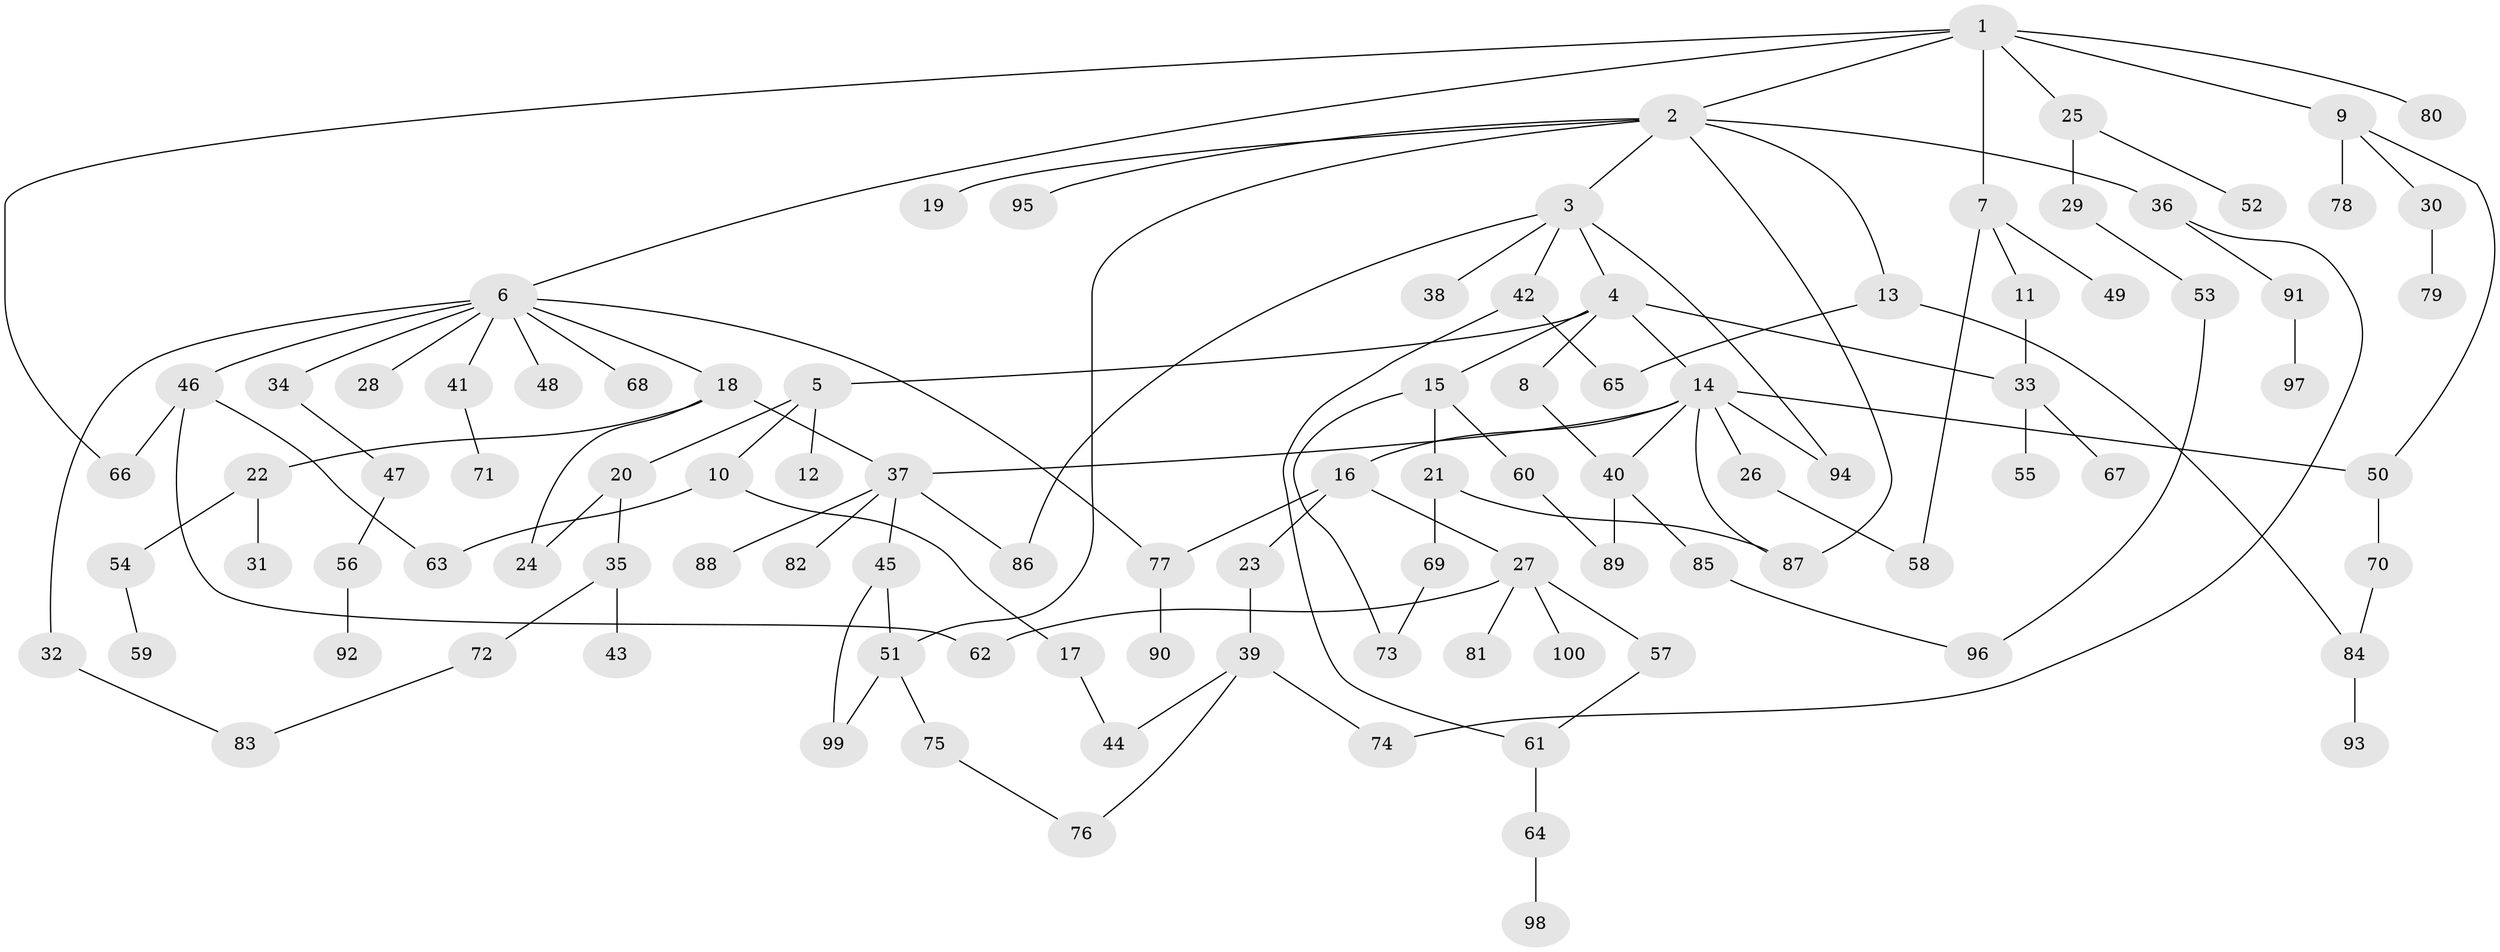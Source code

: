 // Generated by graph-tools (version 1.1) at 2025/11/02/21/25 10:11:06]
// undirected, 100 vertices, 125 edges
graph export_dot {
graph [start="1"]
  node [color=gray90,style=filled];
  1;
  2;
  3;
  4;
  5;
  6;
  7;
  8;
  9;
  10;
  11;
  12;
  13;
  14;
  15;
  16;
  17;
  18;
  19;
  20;
  21;
  22;
  23;
  24;
  25;
  26;
  27;
  28;
  29;
  30;
  31;
  32;
  33;
  34;
  35;
  36;
  37;
  38;
  39;
  40;
  41;
  42;
  43;
  44;
  45;
  46;
  47;
  48;
  49;
  50;
  51;
  52;
  53;
  54;
  55;
  56;
  57;
  58;
  59;
  60;
  61;
  62;
  63;
  64;
  65;
  66;
  67;
  68;
  69;
  70;
  71;
  72;
  73;
  74;
  75;
  76;
  77;
  78;
  79;
  80;
  81;
  82;
  83;
  84;
  85;
  86;
  87;
  88;
  89;
  90;
  91;
  92;
  93;
  94;
  95;
  96;
  97;
  98;
  99;
  100;
  1 -- 2;
  1 -- 6;
  1 -- 7;
  1 -- 9;
  1 -- 25;
  1 -- 66;
  1 -- 80;
  2 -- 3;
  2 -- 13;
  2 -- 19;
  2 -- 36;
  2 -- 95;
  2 -- 87;
  2 -- 51;
  3 -- 4;
  3 -- 38;
  3 -- 42;
  3 -- 86;
  3 -- 94;
  4 -- 5;
  4 -- 8;
  4 -- 14;
  4 -- 15;
  4 -- 33;
  5 -- 10;
  5 -- 12;
  5 -- 20;
  6 -- 18;
  6 -- 28;
  6 -- 32;
  6 -- 34;
  6 -- 41;
  6 -- 46;
  6 -- 48;
  6 -- 68;
  6 -- 77;
  7 -- 11;
  7 -- 49;
  7 -- 58;
  8 -- 40;
  9 -- 30;
  9 -- 78;
  9 -- 50;
  10 -- 17;
  10 -- 63;
  11 -- 33;
  13 -- 84;
  13 -- 65;
  14 -- 16;
  14 -- 26;
  14 -- 37;
  14 -- 40;
  14 -- 50;
  14 -- 87;
  14 -- 94;
  15 -- 21;
  15 -- 60;
  15 -- 73;
  16 -- 23;
  16 -- 27;
  16 -- 77;
  17 -- 44;
  18 -- 22;
  18 -- 37;
  18 -- 24;
  20 -- 24;
  20 -- 35;
  21 -- 69;
  21 -- 87;
  22 -- 31;
  22 -- 54;
  23 -- 39;
  25 -- 29;
  25 -- 52;
  26 -- 58;
  27 -- 57;
  27 -- 81;
  27 -- 100;
  27 -- 62;
  29 -- 53;
  30 -- 79;
  32 -- 83;
  33 -- 55;
  33 -- 67;
  34 -- 47;
  35 -- 43;
  35 -- 72;
  36 -- 74;
  36 -- 91;
  37 -- 45;
  37 -- 82;
  37 -- 88;
  37 -- 86;
  39 -- 44;
  39 -- 76;
  39 -- 74;
  40 -- 85;
  40 -- 89;
  41 -- 71;
  42 -- 61;
  42 -- 65;
  45 -- 51;
  45 -- 99;
  46 -- 62;
  46 -- 66;
  46 -- 63;
  47 -- 56;
  50 -- 70;
  51 -- 75;
  51 -- 99;
  53 -- 96;
  54 -- 59;
  56 -- 92;
  57 -- 61;
  60 -- 89;
  61 -- 64;
  64 -- 98;
  69 -- 73;
  70 -- 84;
  72 -- 83;
  75 -- 76;
  77 -- 90;
  84 -- 93;
  85 -- 96;
  91 -- 97;
}
